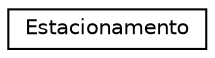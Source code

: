 digraph "Graphical Class Hierarchy"
{
  edge [fontname="Helvetica",fontsize="10",labelfontname="Helvetica",labelfontsize="10"];
  node [fontname="Helvetica",fontsize="10",shape=record];
  rankdir="LR";
  Node0 [label="Estacionamento",height=0.2,width=0.4,color="black", fillcolor="white", style="filled",URL="$classEstacionamento.html"];
}
